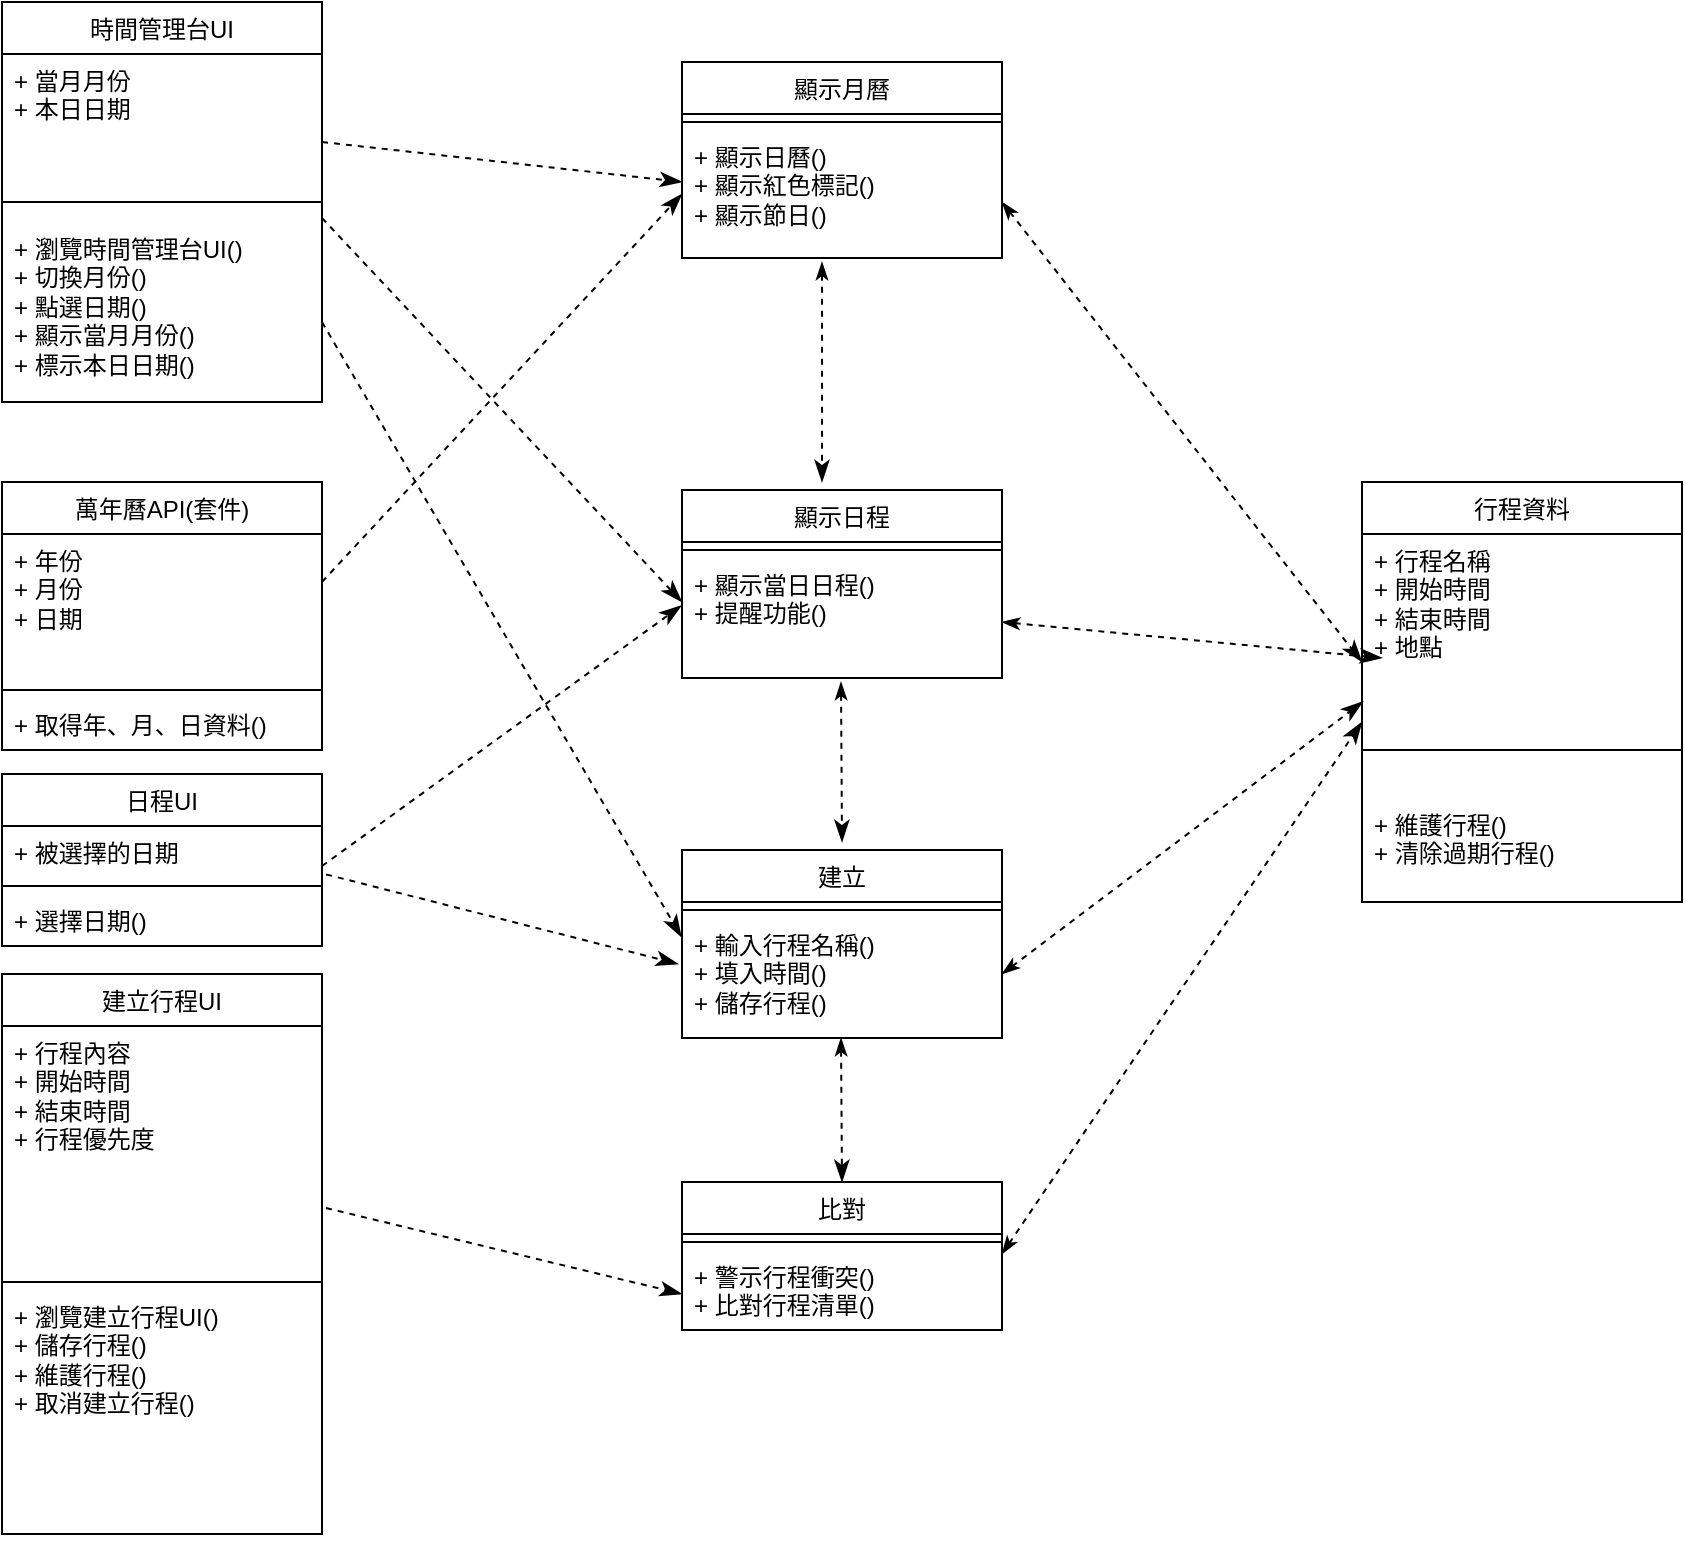 <mxfile version="26.0.3">
  <diagram name="第 1 页" id="eIiMPYyvMLedgBzBboYV">
    <mxGraphModel dx="1252" dy="1863" grid="1" gridSize="10" guides="1" tooltips="1" connect="1" arrows="1" fold="1" page="1" pageScale="1" pageWidth="827" pageHeight="1169" math="0" shadow="0">
      <root>
        <mxCell id="0" />
        <mxCell id="1" parent="0" />
        <mxCell id="1_0gjsVmTq7I0WUmsalu-7" value="&lt;span style=&quot;font-weight: 400;&quot;&gt;時間管理台&lt;/span&gt;&lt;span style=&quot;font-weight: 400;&quot;&gt;UI&lt;/span&gt;" style="swimlane;fontStyle=1;align=center;verticalAlign=top;childLayout=stackLayout;horizontal=1;startSize=26;horizontalStack=0;resizeParent=1;resizeParentMax=0;resizeLast=0;collapsible=1;marginBottom=0;whiteSpace=wrap;html=1;" parent="1" vertex="1">
          <mxGeometry x="40" y="-40" width="160" height="200" as="geometry" />
        </mxCell>
        <mxCell id="1_0gjsVmTq7I0WUmsalu-8" value="+ 當月月份&lt;div&gt;+ 本日日期&lt;/div&gt;&lt;div&gt;&amp;nbsp;&lt;/div&gt;" style="text;strokeColor=none;fillColor=none;align=left;verticalAlign=top;spacingLeft=4;spacingRight=4;overflow=hidden;rotatable=0;points=[[0,0.5],[1,0.5]];portConstraint=eastwest;whiteSpace=wrap;html=1;" parent="1_0gjsVmTq7I0WUmsalu-7" vertex="1">
          <mxGeometry y="26" width="160" height="64" as="geometry" />
        </mxCell>
        <mxCell id="1_0gjsVmTq7I0WUmsalu-9" value="" style="line;strokeWidth=1;fillColor=none;align=left;verticalAlign=middle;spacingTop=-1;spacingLeft=3;spacingRight=3;rotatable=0;labelPosition=right;points=[];portConstraint=eastwest;strokeColor=inherit;" parent="1_0gjsVmTq7I0WUmsalu-7" vertex="1">
          <mxGeometry y="90" width="160" height="20" as="geometry" />
        </mxCell>
        <mxCell id="1_0gjsVmTq7I0WUmsalu-10" value="&lt;div&gt;+ 瀏覽時間管理台UI()&lt;/div&gt;+ 切換月份()&lt;div&gt;+ 點選日期()&lt;/div&gt;&lt;div&gt;&lt;span style=&quot;background-color: transparent; color: light-dark(rgb(0, 0, 0), rgb(255, 255, 255));&quot;&gt;+ 顯示當月月份()&lt;/span&gt;&lt;/div&gt;&lt;div&gt;+ 標示本日日期()&lt;/div&gt;" style="text;strokeColor=none;fillColor=none;align=left;verticalAlign=top;spacingLeft=4;spacingRight=4;overflow=hidden;rotatable=0;points=[[0,0.5],[1,0.5]];portConstraint=eastwest;whiteSpace=wrap;html=1;" parent="1_0gjsVmTq7I0WUmsalu-7" vertex="1">
          <mxGeometry y="110" width="160" height="90" as="geometry" />
        </mxCell>
        <mxCell id="1_0gjsVmTq7I0WUmsalu-11" value="&lt;span style=&quot;font-weight: 400;&quot;&gt;萬年曆API(套件)&lt;/span&gt;" style="swimlane;fontStyle=1;align=center;verticalAlign=top;childLayout=stackLayout;horizontal=1;startSize=26;horizontalStack=0;resizeParent=1;resizeParentMax=0;resizeLast=0;collapsible=1;marginBottom=0;whiteSpace=wrap;html=1;" parent="1" vertex="1">
          <mxGeometry x="40" y="200" width="160" height="134" as="geometry" />
        </mxCell>
        <mxCell id="1_0gjsVmTq7I0WUmsalu-12" value="&lt;div&gt;+ 年份&lt;/div&gt;+ 月份&lt;div&gt;+ 日期&lt;/div&gt;" style="text;strokeColor=none;fillColor=none;align=left;verticalAlign=top;spacingLeft=4;spacingRight=4;overflow=hidden;rotatable=0;points=[[0,0.5],[1,0.5]];portConstraint=eastwest;whiteSpace=wrap;html=1;" parent="1_0gjsVmTq7I0WUmsalu-11" vertex="1">
          <mxGeometry y="26" width="160" height="74" as="geometry" />
        </mxCell>
        <mxCell id="1_0gjsVmTq7I0WUmsalu-13" value="" style="line;strokeWidth=1;fillColor=none;align=left;verticalAlign=middle;spacingTop=-1;spacingLeft=3;spacingRight=3;rotatable=0;labelPosition=right;points=[];portConstraint=eastwest;strokeColor=inherit;" parent="1_0gjsVmTq7I0WUmsalu-11" vertex="1">
          <mxGeometry y="100" width="160" height="8" as="geometry" />
        </mxCell>
        <mxCell id="1_0gjsVmTq7I0WUmsalu-14" value="+ 取得年、月、日資料()" style="text;strokeColor=none;fillColor=none;align=left;verticalAlign=top;spacingLeft=4;spacingRight=4;overflow=hidden;rotatable=0;points=[[0,0.5],[1,0.5]];portConstraint=eastwest;whiteSpace=wrap;html=1;" parent="1_0gjsVmTq7I0WUmsalu-11" vertex="1">
          <mxGeometry y="108" width="160" height="26" as="geometry" />
        </mxCell>
        <mxCell id="1_0gjsVmTq7I0WUmsalu-15" value="&lt;span style=&quot;font-weight: 400;&quot;&gt;日程UI&lt;/span&gt;" style="swimlane;fontStyle=1;align=center;verticalAlign=top;childLayout=stackLayout;horizontal=1;startSize=26;horizontalStack=0;resizeParent=1;resizeParentMax=0;resizeLast=0;collapsible=1;marginBottom=0;whiteSpace=wrap;html=1;" parent="1" vertex="1">
          <mxGeometry x="40" y="346" width="160" height="86" as="geometry" />
        </mxCell>
        <mxCell id="1_0gjsVmTq7I0WUmsalu-16" value="+ 被選擇的日期&lt;div&gt;&lt;br&gt;&lt;/div&gt;" style="text;strokeColor=none;fillColor=none;align=left;verticalAlign=top;spacingLeft=4;spacingRight=4;overflow=hidden;rotatable=0;points=[[0,0.5],[1,0.5]];portConstraint=eastwest;whiteSpace=wrap;html=1;" parent="1_0gjsVmTq7I0WUmsalu-15" vertex="1">
          <mxGeometry y="26" width="160" height="26" as="geometry" />
        </mxCell>
        <mxCell id="1_0gjsVmTq7I0WUmsalu-17" value="" style="line;strokeWidth=1;fillColor=none;align=left;verticalAlign=middle;spacingTop=-1;spacingLeft=3;spacingRight=3;rotatable=0;labelPosition=right;points=[];portConstraint=eastwest;strokeColor=inherit;" parent="1_0gjsVmTq7I0WUmsalu-15" vertex="1">
          <mxGeometry y="52" width="160" height="8" as="geometry" />
        </mxCell>
        <mxCell id="1_0gjsVmTq7I0WUmsalu-18" value="+ 選擇日期()&lt;div&gt;&lt;br&gt;&lt;/div&gt;" style="text;strokeColor=none;fillColor=none;align=left;verticalAlign=top;spacingLeft=4;spacingRight=4;overflow=hidden;rotatable=0;points=[[0,0.5],[1,0.5]];portConstraint=eastwest;whiteSpace=wrap;html=1;" parent="1_0gjsVmTq7I0WUmsalu-15" vertex="1">
          <mxGeometry y="60" width="160" height="26" as="geometry" />
        </mxCell>
        <mxCell id="1_0gjsVmTq7I0WUmsalu-19" value="&lt;span style=&quot;font-weight: 400;&quot;&gt;建立行程UI&lt;/span&gt;" style="swimlane;fontStyle=1;align=center;verticalAlign=top;childLayout=stackLayout;horizontal=1;startSize=26;horizontalStack=0;resizeParent=1;resizeParentMax=0;resizeLast=0;collapsible=1;marginBottom=0;whiteSpace=wrap;html=1;" parent="1" vertex="1">
          <mxGeometry x="40" y="446" width="160" height="280" as="geometry" />
        </mxCell>
        <mxCell id="1_0gjsVmTq7I0WUmsalu-20" value="&lt;div&gt;+ 行程內容&lt;/div&gt;&lt;div&gt;+ 開始時間&lt;/div&gt;&lt;div&gt;+ 結束時間&lt;/div&gt;&lt;div&gt;+ 行程優先度&lt;/div&gt;" style="text;strokeColor=none;fillColor=none;align=left;verticalAlign=top;spacingLeft=4;spacingRight=4;overflow=hidden;rotatable=0;points=[[0,0.5],[1,0.5]];portConstraint=eastwest;whiteSpace=wrap;html=1;" parent="1_0gjsVmTq7I0WUmsalu-19" vertex="1">
          <mxGeometry y="26" width="160" height="124" as="geometry" />
        </mxCell>
        <mxCell id="1_0gjsVmTq7I0WUmsalu-21" value="" style="line;strokeWidth=1;fillColor=none;align=left;verticalAlign=middle;spacingTop=-1;spacingLeft=3;spacingRight=3;rotatable=0;labelPosition=right;points=[];portConstraint=eastwest;strokeColor=inherit;" parent="1_0gjsVmTq7I0WUmsalu-19" vertex="1">
          <mxGeometry y="150" width="160" height="8" as="geometry" />
        </mxCell>
        <mxCell id="1_0gjsVmTq7I0WUmsalu-22" value="+ 瀏覽建立行程UI()&lt;div&gt;+ 儲存行程()&lt;/div&gt;&lt;div&gt;+ 維護行程()&lt;/div&gt;&lt;div&gt;+ 取消建立行程()&lt;/div&gt;" style="text;strokeColor=none;fillColor=none;align=left;verticalAlign=top;spacingLeft=4;spacingRight=4;overflow=hidden;rotatable=0;points=[[0,0.5],[1,0.5]];portConstraint=eastwest;whiteSpace=wrap;html=1;" parent="1_0gjsVmTq7I0WUmsalu-19" vertex="1">
          <mxGeometry y="158" width="160" height="122" as="geometry" />
        </mxCell>
        <mxCell id="1_0gjsVmTq7I0WUmsalu-23" value="&lt;span style=&quot;font-weight: 400;&quot;&gt;顯示月曆&lt;/span&gt;" style="swimlane;fontStyle=1;align=center;verticalAlign=top;childLayout=stackLayout;horizontal=1;startSize=26;horizontalStack=0;resizeParent=1;resizeParentMax=0;resizeLast=0;collapsible=1;marginBottom=0;whiteSpace=wrap;html=1;" parent="1" vertex="1">
          <mxGeometry x="380" y="-10" width="160" height="98" as="geometry" />
        </mxCell>
        <mxCell id="1_0gjsVmTq7I0WUmsalu-25" value="" style="line;strokeWidth=1;fillColor=none;align=left;verticalAlign=middle;spacingTop=-1;spacingLeft=3;spacingRight=3;rotatable=0;labelPosition=right;points=[];portConstraint=eastwest;strokeColor=inherit;" parent="1_0gjsVmTq7I0WUmsalu-23" vertex="1">
          <mxGeometry y="26" width="160" height="8" as="geometry" />
        </mxCell>
        <mxCell id="1_0gjsVmTq7I0WUmsalu-26" value="+ 顯示日曆()&lt;div&gt;+ 顯示紅色標記()&lt;/div&gt;&lt;div&gt;+ 顯示節日()&lt;/div&gt;&lt;div&gt;&lt;br&gt;&lt;/div&gt;" style="text;strokeColor=none;fillColor=none;align=left;verticalAlign=top;spacingLeft=4;spacingRight=4;overflow=hidden;rotatable=0;points=[[0,0.5],[1,0.5]];portConstraint=eastwest;whiteSpace=wrap;html=1;" parent="1_0gjsVmTq7I0WUmsalu-23" vertex="1">
          <mxGeometry y="34" width="160" height="64" as="geometry" />
        </mxCell>
        <mxCell id="1_0gjsVmTq7I0WUmsalu-27" value="&lt;span style=&quot;font-weight: 400;&quot;&gt;顯示日程&lt;/span&gt;" style="swimlane;fontStyle=1;align=center;verticalAlign=top;childLayout=stackLayout;horizontal=1;startSize=26;horizontalStack=0;resizeParent=1;resizeParentMax=0;resizeLast=0;collapsible=1;marginBottom=0;whiteSpace=wrap;html=1;" parent="1" vertex="1">
          <mxGeometry x="380" y="204" width="160" height="94" as="geometry" />
        </mxCell>
        <mxCell id="1_0gjsVmTq7I0WUmsalu-29" value="" style="line;strokeWidth=1;fillColor=none;align=left;verticalAlign=middle;spacingTop=-1;spacingLeft=3;spacingRight=3;rotatable=0;labelPosition=right;points=[];portConstraint=eastwest;strokeColor=inherit;" parent="1_0gjsVmTq7I0WUmsalu-27" vertex="1">
          <mxGeometry y="26" width="160" height="8" as="geometry" />
        </mxCell>
        <mxCell id="1_0gjsVmTq7I0WUmsalu-30" value="&lt;div&gt;+ 顯示當日日程()&lt;/div&gt;&lt;div&gt;+ 提醒功能()&lt;br&gt;&lt;div&gt;&lt;br&gt;&lt;/div&gt;&lt;/div&gt;" style="text;strokeColor=none;fillColor=none;align=left;verticalAlign=top;spacingLeft=4;spacingRight=4;overflow=hidden;rotatable=0;points=[[0,0.5],[1,0.5]];portConstraint=eastwest;whiteSpace=wrap;html=1;" parent="1_0gjsVmTq7I0WUmsalu-27" vertex="1">
          <mxGeometry y="34" width="160" height="60" as="geometry" />
        </mxCell>
        <mxCell id="1_0gjsVmTq7I0WUmsalu-36" value="&lt;span style=&quot;font-weight: 400;&quot;&gt;比對&lt;/span&gt;" style="swimlane;fontStyle=1;align=center;verticalAlign=top;childLayout=stackLayout;horizontal=1;startSize=26;horizontalStack=0;resizeParent=1;resizeParentMax=0;resizeLast=0;collapsible=1;marginBottom=0;whiteSpace=wrap;html=1;" parent="1" vertex="1">
          <mxGeometry x="380" y="550" width="160" height="74" as="geometry" />
        </mxCell>
        <mxCell id="1_0gjsVmTq7I0WUmsalu-38" value="" style="line;strokeWidth=1;fillColor=none;align=left;verticalAlign=middle;spacingTop=-1;spacingLeft=3;spacingRight=3;rotatable=0;labelPosition=right;points=[];portConstraint=eastwest;strokeColor=inherit;" parent="1_0gjsVmTq7I0WUmsalu-36" vertex="1">
          <mxGeometry y="26" width="160" height="8" as="geometry" />
        </mxCell>
        <mxCell id="1_0gjsVmTq7I0WUmsalu-39" value="+ 警示行程衝突()&lt;div&gt;+ 比對&lt;span style=&quot;background-color: transparent; color: light-dark(rgb(0, 0, 0), rgb(255, 255, 255));&quot;&gt;行程清單()&lt;/span&gt;&lt;/div&gt;&lt;div&gt;&lt;br&gt;&lt;/div&gt;" style="text;strokeColor=none;fillColor=none;align=left;verticalAlign=top;spacingLeft=4;spacingRight=4;overflow=hidden;rotatable=0;points=[[0,0.5],[1,0.5]];portConstraint=eastwest;whiteSpace=wrap;html=1;" parent="1_0gjsVmTq7I0WUmsalu-36" vertex="1">
          <mxGeometry y="34" width="160" height="40" as="geometry" />
        </mxCell>
        <mxCell id="1_0gjsVmTq7I0WUmsalu-40" value="&lt;span style=&quot;font-weight: 400;&quot;&gt;行程資料&lt;/span&gt;" style="swimlane;fontStyle=1;align=center;verticalAlign=top;childLayout=stackLayout;horizontal=1;startSize=26;horizontalStack=0;resizeParent=1;resizeParentMax=0;resizeLast=0;collapsible=1;marginBottom=0;whiteSpace=wrap;html=1;" parent="1" vertex="1">
          <mxGeometry x="720" y="200" width="160" height="210" as="geometry" />
        </mxCell>
        <mxCell id="1_0gjsVmTq7I0WUmsalu-41" value="+&amp;nbsp;&lt;span style=&quot;background-color: transparent; color: light-dark(rgb(0, 0, 0), rgb(255, 255, 255));&quot;&gt;行程名稱&lt;/span&gt;&lt;div&gt;&lt;span style=&quot;background-color: transparent; color: light-dark(rgb(0, 0, 0), rgb(255, 255, 255));&quot;&gt;+ 開始時間&lt;/span&gt;&lt;/div&gt;&lt;div&gt;&lt;span style=&quot;background-color: transparent; color: light-dark(rgb(0, 0, 0), rgb(255, 255, 255));&quot;&gt;+ 結束時間&amp;nbsp;&lt;/span&gt;&lt;/div&gt;&lt;div&gt;&lt;span style=&quot;background-color: transparent; color: light-dark(rgb(0, 0, 0), rgb(255, 255, 255));&quot;&gt;+ 地點&lt;/span&gt;&lt;/div&gt;" style="text;strokeColor=none;fillColor=none;align=left;verticalAlign=top;spacingLeft=4;spacingRight=4;overflow=hidden;rotatable=0;points=[[0,0.5],[1,0.5]];portConstraint=eastwest;whiteSpace=wrap;html=1;" parent="1_0gjsVmTq7I0WUmsalu-40" vertex="1">
          <mxGeometry y="26" width="160" height="84" as="geometry" />
        </mxCell>
        <mxCell id="1_0gjsVmTq7I0WUmsalu-42" value="" style="line;strokeWidth=1;fillColor=none;align=left;verticalAlign=middle;spacingTop=-1;spacingLeft=3;spacingRight=3;rotatable=0;labelPosition=right;points=[];portConstraint=eastwest;strokeColor=inherit;" parent="1_0gjsVmTq7I0WUmsalu-40" vertex="1">
          <mxGeometry y="110" width="160" height="48" as="geometry" />
        </mxCell>
        <mxCell id="1_0gjsVmTq7I0WUmsalu-43" value="+ 維護行程()&lt;div&gt;+ 清除過期行程()&lt;/div&gt;" style="text;strokeColor=none;fillColor=none;align=left;verticalAlign=top;spacingLeft=4;spacingRight=4;overflow=hidden;rotatable=0;points=[[0,0.5],[1,0.5]];portConstraint=eastwest;whiteSpace=wrap;html=1;" parent="1_0gjsVmTq7I0WUmsalu-40" vertex="1">
          <mxGeometry y="158" width="160" height="52" as="geometry" />
        </mxCell>
        <mxCell id="4n5dHgkGkEbY2AHfBp7f-2" value="&lt;span style=&quot;font-weight: 400;&quot;&gt;建立&lt;/span&gt;" style="swimlane;fontStyle=1;align=center;verticalAlign=top;childLayout=stackLayout;horizontal=1;startSize=26;horizontalStack=0;resizeParent=1;resizeParentMax=0;resizeLast=0;collapsible=1;marginBottom=0;whiteSpace=wrap;html=1;" parent="1" vertex="1">
          <mxGeometry x="380" y="384" width="160" height="94" as="geometry" />
        </mxCell>
        <mxCell id="4n5dHgkGkEbY2AHfBp7f-3" value="" style="line;strokeWidth=1;fillColor=none;align=left;verticalAlign=middle;spacingTop=-1;spacingLeft=3;spacingRight=3;rotatable=0;labelPosition=right;points=[];portConstraint=eastwest;strokeColor=inherit;" parent="4n5dHgkGkEbY2AHfBp7f-2" vertex="1">
          <mxGeometry y="26" width="160" height="8" as="geometry" />
        </mxCell>
        <mxCell id="4n5dHgkGkEbY2AHfBp7f-4" value="&lt;div&gt;+&amp;nbsp;輸入行程名稱()&lt;div&gt;+ 填入時間()&lt;/div&gt;&lt;div&gt;+&amp;nbsp;儲存行程()&lt;/div&gt;&lt;/div&gt;" style="text;strokeColor=none;fillColor=none;align=left;verticalAlign=top;spacingLeft=4;spacingRight=4;overflow=hidden;rotatable=0;points=[[0,0.5],[1,0.5]];portConstraint=eastwest;whiteSpace=wrap;html=1;" parent="4n5dHgkGkEbY2AHfBp7f-2" vertex="1">
          <mxGeometry y="34" width="160" height="60" as="geometry" />
        </mxCell>
        <mxCell id="VDsD-EcFTvQJ5vkUQHVs-2" value="" style="endArrow=classicThin;startArrow=none;endFill=1;startFill=0;endSize=8;html=1;verticalAlign=bottom;dashed=1;labelBackgroundColor=none;rounded=0;entryX=0;entryY=0.406;entryDx=0;entryDy=0;entryPerimeter=0;" parent="1" target="1_0gjsVmTq7I0WUmsalu-26" edge="1">
          <mxGeometry width="160" relative="1" as="geometry">
            <mxPoint x="200" y="30" as="sourcePoint" />
            <mxPoint x="360" y="30" as="targetPoint" />
          </mxGeometry>
        </mxCell>
        <mxCell id="VDsD-EcFTvQJ5vkUQHVs-3" value="" style="endArrow=classicThin;startArrow=none;endFill=1;startFill=0;endSize=8;html=1;verticalAlign=bottom;dashed=1;labelBackgroundColor=none;rounded=0;entryX=0;entryY=0.5;entryDx=0;entryDy=0;" parent="1" target="1_0gjsVmTq7I0WUmsalu-26" edge="1">
          <mxGeometry width="160" relative="1" as="geometry">
            <mxPoint x="200" y="250" as="sourcePoint" />
            <mxPoint x="370" y="270" as="targetPoint" />
          </mxGeometry>
        </mxCell>
        <mxCell id="VDsD-EcFTvQJ5vkUQHVs-4" value="" style="endArrow=classicThin;startArrow=classicThin;endFill=1;startFill=1;endSize=8;html=1;verticalAlign=bottom;dashed=1;labelBackgroundColor=none;rounded=0;entryX=0;entryY=0.5;entryDx=0;entryDy=0;" parent="1" edge="1">
          <mxGeometry width="160" relative="1" as="geometry">
            <mxPoint x="540" y="270" as="sourcePoint" />
            <mxPoint x="730" y="288" as="targetPoint" />
          </mxGeometry>
        </mxCell>
        <mxCell id="VDsD-EcFTvQJ5vkUQHVs-5" value="" style="endArrow=classicThin;startArrow=none;endFill=1;startFill=0;endSize=8;html=1;verticalAlign=bottom;dashed=1;labelBackgroundColor=none;rounded=0;entryX=-0.002;entryY=0.397;entryDx=0;entryDy=0;entryPerimeter=0;" parent="1" target="1_0gjsVmTq7I0WUmsalu-30" edge="1">
          <mxGeometry width="160" relative="1" as="geometry">
            <mxPoint x="200" y="392" as="sourcePoint" />
            <mxPoint x="390" y="410" as="targetPoint" />
          </mxGeometry>
        </mxCell>
        <mxCell id="VDsD-EcFTvQJ5vkUQHVs-6" value="" style="endArrow=classicThin;startArrow=none;endFill=1;startFill=0;endSize=8;html=1;verticalAlign=bottom;dashed=1;labelBackgroundColor=none;rounded=0;entryX=-0.012;entryY=0.277;entryDx=0;entryDy=0;entryPerimeter=0;" parent="1" edge="1">
          <mxGeometry width="160" relative="1" as="geometry">
            <mxPoint x="202" y="563" as="sourcePoint" />
            <mxPoint x="380" y="606" as="targetPoint" />
          </mxGeometry>
        </mxCell>
        <mxCell id="VDsD-EcFTvQJ5vkUQHVs-7" value="" style="endArrow=classicThin;startArrow=classicThin;endFill=1;startFill=1;endSize=8;html=1;verticalAlign=bottom;dashed=1;labelBackgroundColor=none;rounded=0;" parent="1" edge="1">
          <mxGeometry width="160" relative="1" as="geometry">
            <mxPoint x="450" y="90" as="sourcePoint" />
            <mxPoint x="450" y="200" as="targetPoint" />
          </mxGeometry>
        </mxCell>
        <mxCell id="VDsD-EcFTvQJ5vkUQHVs-8" value="" style="endArrow=classicThin;startArrow=classicThin;endFill=1;startFill=1;endSize=8;html=1;verticalAlign=bottom;dashed=1;labelBackgroundColor=none;rounded=0;" parent="1" edge="1">
          <mxGeometry width="160" relative="1" as="geometry">
            <mxPoint x="459.5" y="300" as="sourcePoint" />
            <mxPoint x="460" y="380" as="targetPoint" />
          </mxGeometry>
        </mxCell>
        <mxCell id="VDsD-EcFTvQJ5vkUQHVs-9" value="" style="endArrow=classicThin;startArrow=classicThin;endFill=1;startFill=1;endSize=8;html=1;verticalAlign=bottom;dashed=1;labelBackgroundColor=none;rounded=0;" parent="1" edge="1">
          <mxGeometry width="160" relative="1" as="geometry">
            <mxPoint x="459.5" y="478" as="sourcePoint" />
            <mxPoint x="460" y="550" as="targetPoint" />
          </mxGeometry>
        </mxCell>
        <mxCell id="VDsD-EcFTvQJ5vkUQHVs-10" value="" style="endArrow=classicThin;startArrow=none;endFill=1;startFill=0;endSize=8;html=1;verticalAlign=bottom;dashed=1;labelBackgroundColor=none;rounded=0;entryX=0;entryY=0.367;entryDx=0;entryDy=0;entryPerimeter=0;" parent="1" target="1_0gjsVmTq7I0WUmsalu-30" edge="1">
          <mxGeometry width="160" relative="1" as="geometry">
            <mxPoint x="200" y="68" as="sourcePoint" />
            <mxPoint x="380" y="88" as="targetPoint" />
          </mxGeometry>
        </mxCell>
        <mxCell id="VDsD-EcFTvQJ5vkUQHVs-11" value="" style="endArrow=classicThin;startArrow=none;endFill=1;startFill=0;endSize=8;html=1;verticalAlign=bottom;dashed=1;labelBackgroundColor=none;rounded=0;entryX=-0.002;entryY=0.157;entryDx=0;entryDy=0;entryPerimeter=0;" parent="1" target="4n5dHgkGkEbY2AHfBp7f-4" edge="1">
          <mxGeometry width="160" relative="1" as="geometry">
            <mxPoint x="200" y="120" as="sourcePoint" />
            <mxPoint x="380" y="312" as="targetPoint" />
          </mxGeometry>
        </mxCell>
        <mxCell id="VDsD-EcFTvQJ5vkUQHVs-12" value="" style="endArrow=classicThin;startArrow=none;endFill=1;startFill=0;endSize=8;html=1;verticalAlign=bottom;dashed=1;labelBackgroundColor=none;rounded=0;entryX=-0.012;entryY=0.383;entryDx=0;entryDy=0;entryPerimeter=0;exitX=1.013;exitY=0.931;exitDx=0;exitDy=0;exitPerimeter=0;" parent="1" source="1_0gjsVmTq7I0WUmsalu-16" target="4n5dHgkGkEbY2AHfBp7f-4" edge="1">
          <mxGeometry width="160" relative="1" as="geometry">
            <mxPoint x="190" y="410" as="sourcePoint" />
            <mxPoint x="370" y="280" as="targetPoint" />
          </mxGeometry>
        </mxCell>
        <mxCell id="VDsD-EcFTvQJ5vkUQHVs-14" value="" style="endArrow=classicThin;startArrow=classicThin;endFill=1;startFill=1;endSize=8;html=1;verticalAlign=bottom;dashed=1;labelBackgroundColor=none;rounded=0;" parent="1" edge="1">
          <mxGeometry width="160" relative="1" as="geometry">
            <mxPoint x="540" y="60" as="sourcePoint" />
            <mxPoint x="720" y="290" as="targetPoint" />
          </mxGeometry>
        </mxCell>
        <mxCell id="VDsD-EcFTvQJ5vkUQHVs-15" value="" style="endArrow=classicThin;startArrow=classicThin;endFill=1;startFill=1;endSize=8;html=1;verticalAlign=bottom;dashed=1;labelBackgroundColor=none;rounded=0;entryX=0.003;entryY=0.998;entryDx=0;entryDy=0;entryPerimeter=0;" parent="1" target="1_0gjsVmTq7I0WUmsalu-41" edge="1">
          <mxGeometry width="160" relative="1" as="geometry">
            <mxPoint x="540" y="446" as="sourcePoint" />
            <mxPoint x="720" y="676" as="targetPoint" />
          </mxGeometry>
        </mxCell>
        <mxCell id="VDsD-EcFTvQJ5vkUQHVs-16" value="" style="endArrow=classicThin;startArrow=classicThin;endFill=1;startFill=1;endSize=8;html=1;verticalAlign=bottom;dashed=1;labelBackgroundColor=none;rounded=0;" parent="1" edge="1">
          <mxGeometry width="160" relative="1" as="geometry">
            <mxPoint x="540" y="586" as="sourcePoint" />
            <mxPoint x="720" y="320" as="targetPoint" />
          </mxGeometry>
        </mxCell>
      </root>
    </mxGraphModel>
  </diagram>
</mxfile>
